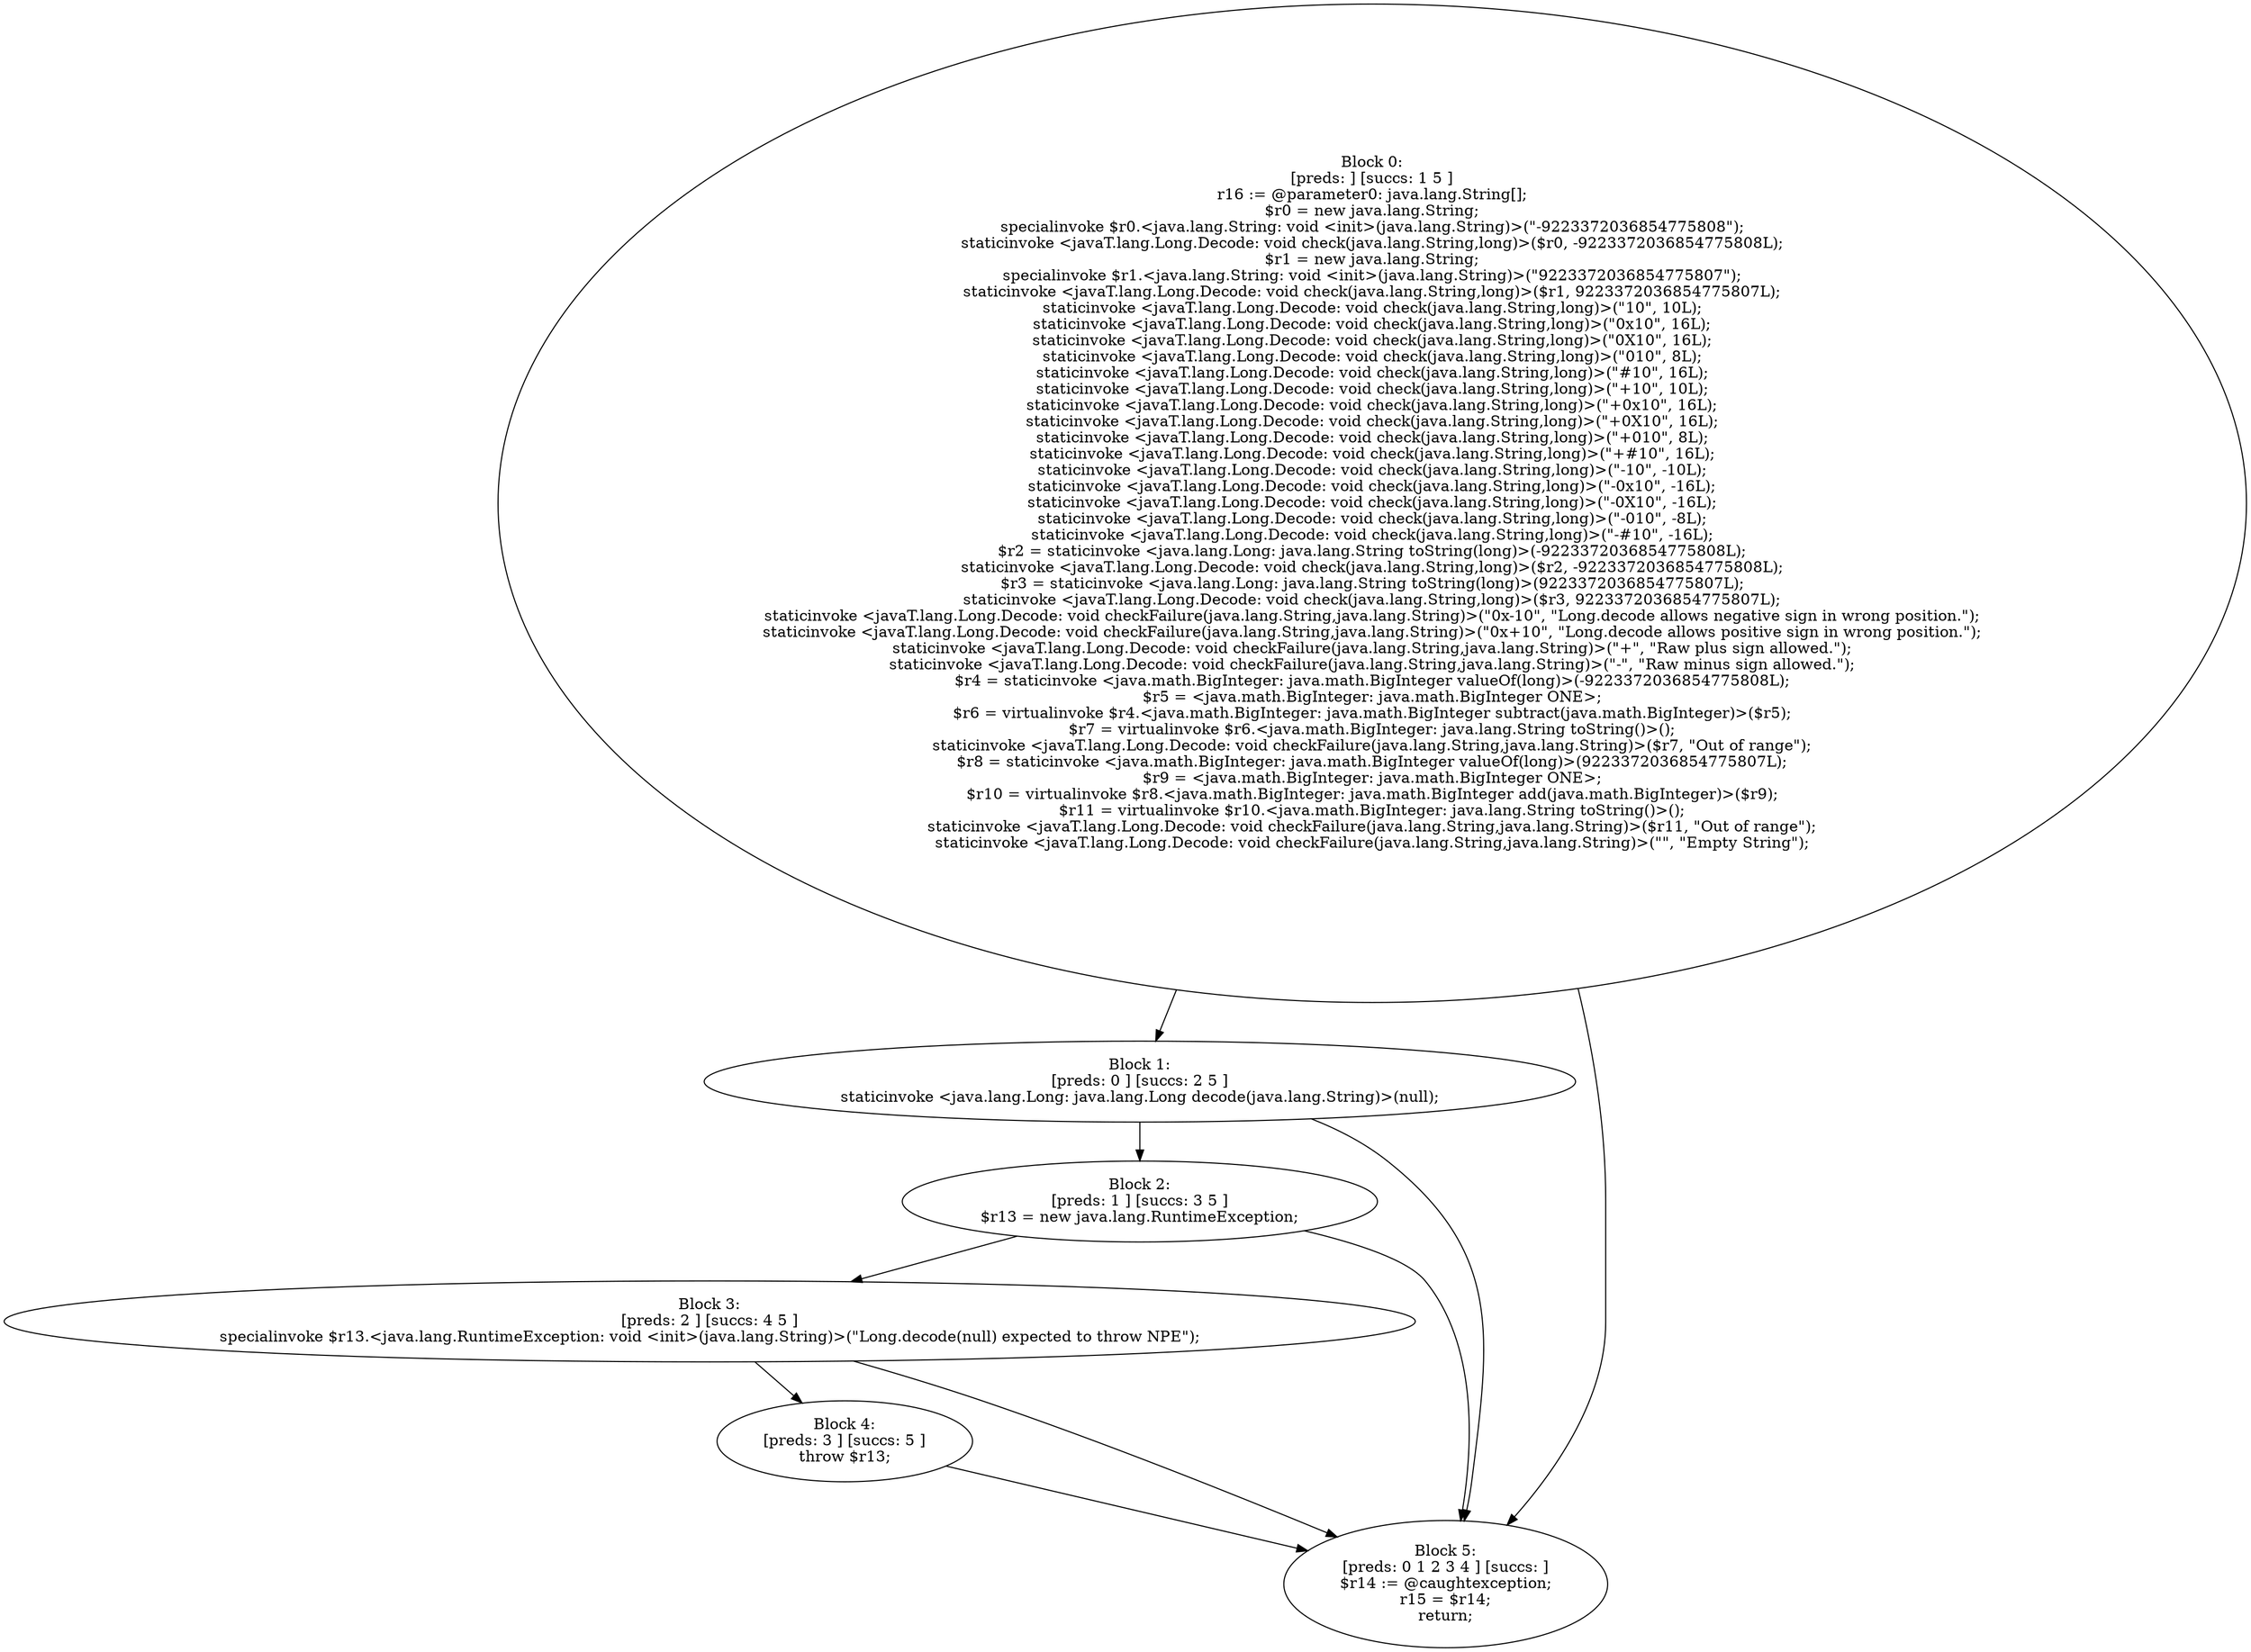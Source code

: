 digraph "unitGraph" {
    "Block 0:
[preds: ] [succs: 1 5 ]
r16 := @parameter0: java.lang.String[];
$r0 = new java.lang.String;
specialinvoke $r0.<java.lang.String: void <init>(java.lang.String)>(\"-9223372036854775808\");
staticinvoke <javaT.lang.Long.Decode: void check(java.lang.String,long)>($r0, -9223372036854775808L);
$r1 = new java.lang.String;
specialinvoke $r1.<java.lang.String: void <init>(java.lang.String)>(\"9223372036854775807\");
staticinvoke <javaT.lang.Long.Decode: void check(java.lang.String,long)>($r1, 9223372036854775807L);
staticinvoke <javaT.lang.Long.Decode: void check(java.lang.String,long)>(\"10\", 10L);
staticinvoke <javaT.lang.Long.Decode: void check(java.lang.String,long)>(\"0x10\", 16L);
staticinvoke <javaT.lang.Long.Decode: void check(java.lang.String,long)>(\"0X10\", 16L);
staticinvoke <javaT.lang.Long.Decode: void check(java.lang.String,long)>(\"010\", 8L);
staticinvoke <javaT.lang.Long.Decode: void check(java.lang.String,long)>(\"#10\", 16L);
staticinvoke <javaT.lang.Long.Decode: void check(java.lang.String,long)>(\"+10\", 10L);
staticinvoke <javaT.lang.Long.Decode: void check(java.lang.String,long)>(\"+0x10\", 16L);
staticinvoke <javaT.lang.Long.Decode: void check(java.lang.String,long)>(\"+0X10\", 16L);
staticinvoke <javaT.lang.Long.Decode: void check(java.lang.String,long)>(\"+010\", 8L);
staticinvoke <javaT.lang.Long.Decode: void check(java.lang.String,long)>(\"+#10\", 16L);
staticinvoke <javaT.lang.Long.Decode: void check(java.lang.String,long)>(\"-10\", -10L);
staticinvoke <javaT.lang.Long.Decode: void check(java.lang.String,long)>(\"-0x10\", -16L);
staticinvoke <javaT.lang.Long.Decode: void check(java.lang.String,long)>(\"-0X10\", -16L);
staticinvoke <javaT.lang.Long.Decode: void check(java.lang.String,long)>(\"-010\", -8L);
staticinvoke <javaT.lang.Long.Decode: void check(java.lang.String,long)>(\"-#10\", -16L);
$r2 = staticinvoke <java.lang.Long: java.lang.String toString(long)>(-9223372036854775808L);
staticinvoke <javaT.lang.Long.Decode: void check(java.lang.String,long)>($r2, -9223372036854775808L);
$r3 = staticinvoke <java.lang.Long: java.lang.String toString(long)>(9223372036854775807L);
staticinvoke <javaT.lang.Long.Decode: void check(java.lang.String,long)>($r3, 9223372036854775807L);
staticinvoke <javaT.lang.Long.Decode: void checkFailure(java.lang.String,java.lang.String)>(\"0x-10\", \"Long.decode allows negative sign in wrong position.\");
staticinvoke <javaT.lang.Long.Decode: void checkFailure(java.lang.String,java.lang.String)>(\"0x+10\", \"Long.decode allows positive sign in wrong position.\");
staticinvoke <javaT.lang.Long.Decode: void checkFailure(java.lang.String,java.lang.String)>(\"+\", \"Raw plus sign allowed.\");
staticinvoke <javaT.lang.Long.Decode: void checkFailure(java.lang.String,java.lang.String)>(\"-\", \"Raw minus sign allowed.\");
$r4 = staticinvoke <java.math.BigInteger: java.math.BigInteger valueOf(long)>(-9223372036854775808L);
$r5 = <java.math.BigInteger: java.math.BigInteger ONE>;
$r6 = virtualinvoke $r4.<java.math.BigInteger: java.math.BigInteger subtract(java.math.BigInteger)>($r5);
$r7 = virtualinvoke $r6.<java.math.BigInteger: java.lang.String toString()>();
staticinvoke <javaT.lang.Long.Decode: void checkFailure(java.lang.String,java.lang.String)>($r7, \"Out of range\");
$r8 = staticinvoke <java.math.BigInteger: java.math.BigInteger valueOf(long)>(9223372036854775807L);
$r9 = <java.math.BigInteger: java.math.BigInteger ONE>;
$r10 = virtualinvoke $r8.<java.math.BigInteger: java.math.BigInteger add(java.math.BigInteger)>($r9);
$r11 = virtualinvoke $r10.<java.math.BigInteger: java.lang.String toString()>();
staticinvoke <javaT.lang.Long.Decode: void checkFailure(java.lang.String,java.lang.String)>($r11, \"Out of range\");
staticinvoke <javaT.lang.Long.Decode: void checkFailure(java.lang.String,java.lang.String)>(\"\", \"Empty String\");
"
    "Block 1:
[preds: 0 ] [succs: 2 5 ]
staticinvoke <java.lang.Long: java.lang.Long decode(java.lang.String)>(null);
"
    "Block 2:
[preds: 1 ] [succs: 3 5 ]
$r13 = new java.lang.RuntimeException;
"
    "Block 3:
[preds: 2 ] [succs: 4 5 ]
specialinvoke $r13.<java.lang.RuntimeException: void <init>(java.lang.String)>(\"Long.decode(null) expected to throw NPE\");
"
    "Block 4:
[preds: 3 ] [succs: 5 ]
throw $r13;
"
    "Block 5:
[preds: 0 1 2 3 4 ] [succs: ]
$r14 := @caughtexception;
r15 = $r14;
return;
"
    "Block 0:
[preds: ] [succs: 1 5 ]
r16 := @parameter0: java.lang.String[];
$r0 = new java.lang.String;
specialinvoke $r0.<java.lang.String: void <init>(java.lang.String)>(\"-9223372036854775808\");
staticinvoke <javaT.lang.Long.Decode: void check(java.lang.String,long)>($r0, -9223372036854775808L);
$r1 = new java.lang.String;
specialinvoke $r1.<java.lang.String: void <init>(java.lang.String)>(\"9223372036854775807\");
staticinvoke <javaT.lang.Long.Decode: void check(java.lang.String,long)>($r1, 9223372036854775807L);
staticinvoke <javaT.lang.Long.Decode: void check(java.lang.String,long)>(\"10\", 10L);
staticinvoke <javaT.lang.Long.Decode: void check(java.lang.String,long)>(\"0x10\", 16L);
staticinvoke <javaT.lang.Long.Decode: void check(java.lang.String,long)>(\"0X10\", 16L);
staticinvoke <javaT.lang.Long.Decode: void check(java.lang.String,long)>(\"010\", 8L);
staticinvoke <javaT.lang.Long.Decode: void check(java.lang.String,long)>(\"#10\", 16L);
staticinvoke <javaT.lang.Long.Decode: void check(java.lang.String,long)>(\"+10\", 10L);
staticinvoke <javaT.lang.Long.Decode: void check(java.lang.String,long)>(\"+0x10\", 16L);
staticinvoke <javaT.lang.Long.Decode: void check(java.lang.String,long)>(\"+0X10\", 16L);
staticinvoke <javaT.lang.Long.Decode: void check(java.lang.String,long)>(\"+010\", 8L);
staticinvoke <javaT.lang.Long.Decode: void check(java.lang.String,long)>(\"+#10\", 16L);
staticinvoke <javaT.lang.Long.Decode: void check(java.lang.String,long)>(\"-10\", -10L);
staticinvoke <javaT.lang.Long.Decode: void check(java.lang.String,long)>(\"-0x10\", -16L);
staticinvoke <javaT.lang.Long.Decode: void check(java.lang.String,long)>(\"-0X10\", -16L);
staticinvoke <javaT.lang.Long.Decode: void check(java.lang.String,long)>(\"-010\", -8L);
staticinvoke <javaT.lang.Long.Decode: void check(java.lang.String,long)>(\"-#10\", -16L);
$r2 = staticinvoke <java.lang.Long: java.lang.String toString(long)>(-9223372036854775808L);
staticinvoke <javaT.lang.Long.Decode: void check(java.lang.String,long)>($r2, -9223372036854775808L);
$r3 = staticinvoke <java.lang.Long: java.lang.String toString(long)>(9223372036854775807L);
staticinvoke <javaT.lang.Long.Decode: void check(java.lang.String,long)>($r3, 9223372036854775807L);
staticinvoke <javaT.lang.Long.Decode: void checkFailure(java.lang.String,java.lang.String)>(\"0x-10\", \"Long.decode allows negative sign in wrong position.\");
staticinvoke <javaT.lang.Long.Decode: void checkFailure(java.lang.String,java.lang.String)>(\"0x+10\", \"Long.decode allows positive sign in wrong position.\");
staticinvoke <javaT.lang.Long.Decode: void checkFailure(java.lang.String,java.lang.String)>(\"+\", \"Raw plus sign allowed.\");
staticinvoke <javaT.lang.Long.Decode: void checkFailure(java.lang.String,java.lang.String)>(\"-\", \"Raw minus sign allowed.\");
$r4 = staticinvoke <java.math.BigInteger: java.math.BigInteger valueOf(long)>(-9223372036854775808L);
$r5 = <java.math.BigInteger: java.math.BigInteger ONE>;
$r6 = virtualinvoke $r4.<java.math.BigInteger: java.math.BigInteger subtract(java.math.BigInteger)>($r5);
$r7 = virtualinvoke $r6.<java.math.BigInteger: java.lang.String toString()>();
staticinvoke <javaT.lang.Long.Decode: void checkFailure(java.lang.String,java.lang.String)>($r7, \"Out of range\");
$r8 = staticinvoke <java.math.BigInteger: java.math.BigInteger valueOf(long)>(9223372036854775807L);
$r9 = <java.math.BigInteger: java.math.BigInteger ONE>;
$r10 = virtualinvoke $r8.<java.math.BigInteger: java.math.BigInteger add(java.math.BigInteger)>($r9);
$r11 = virtualinvoke $r10.<java.math.BigInteger: java.lang.String toString()>();
staticinvoke <javaT.lang.Long.Decode: void checkFailure(java.lang.String,java.lang.String)>($r11, \"Out of range\");
staticinvoke <javaT.lang.Long.Decode: void checkFailure(java.lang.String,java.lang.String)>(\"\", \"Empty String\");
"->"Block 1:
[preds: 0 ] [succs: 2 5 ]
staticinvoke <java.lang.Long: java.lang.Long decode(java.lang.String)>(null);
";
    "Block 0:
[preds: ] [succs: 1 5 ]
r16 := @parameter0: java.lang.String[];
$r0 = new java.lang.String;
specialinvoke $r0.<java.lang.String: void <init>(java.lang.String)>(\"-9223372036854775808\");
staticinvoke <javaT.lang.Long.Decode: void check(java.lang.String,long)>($r0, -9223372036854775808L);
$r1 = new java.lang.String;
specialinvoke $r1.<java.lang.String: void <init>(java.lang.String)>(\"9223372036854775807\");
staticinvoke <javaT.lang.Long.Decode: void check(java.lang.String,long)>($r1, 9223372036854775807L);
staticinvoke <javaT.lang.Long.Decode: void check(java.lang.String,long)>(\"10\", 10L);
staticinvoke <javaT.lang.Long.Decode: void check(java.lang.String,long)>(\"0x10\", 16L);
staticinvoke <javaT.lang.Long.Decode: void check(java.lang.String,long)>(\"0X10\", 16L);
staticinvoke <javaT.lang.Long.Decode: void check(java.lang.String,long)>(\"010\", 8L);
staticinvoke <javaT.lang.Long.Decode: void check(java.lang.String,long)>(\"#10\", 16L);
staticinvoke <javaT.lang.Long.Decode: void check(java.lang.String,long)>(\"+10\", 10L);
staticinvoke <javaT.lang.Long.Decode: void check(java.lang.String,long)>(\"+0x10\", 16L);
staticinvoke <javaT.lang.Long.Decode: void check(java.lang.String,long)>(\"+0X10\", 16L);
staticinvoke <javaT.lang.Long.Decode: void check(java.lang.String,long)>(\"+010\", 8L);
staticinvoke <javaT.lang.Long.Decode: void check(java.lang.String,long)>(\"+#10\", 16L);
staticinvoke <javaT.lang.Long.Decode: void check(java.lang.String,long)>(\"-10\", -10L);
staticinvoke <javaT.lang.Long.Decode: void check(java.lang.String,long)>(\"-0x10\", -16L);
staticinvoke <javaT.lang.Long.Decode: void check(java.lang.String,long)>(\"-0X10\", -16L);
staticinvoke <javaT.lang.Long.Decode: void check(java.lang.String,long)>(\"-010\", -8L);
staticinvoke <javaT.lang.Long.Decode: void check(java.lang.String,long)>(\"-#10\", -16L);
$r2 = staticinvoke <java.lang.Long: java.lang.String toString(long)>(-9223372036854775808L);
staticinvoke <javaT.lang.Long.Decode: void check(java.lang.String,long)>($r2, -9223372036854775808L);
$r3 = staticinvoke <java.lang.Long: java.lang.String toString(long)>(9223372036854775807L);
staticinvoke <javaT.lang.Long.Decode: void check(java.lang.String,long)>($r3, 9223372036854775807L);
staticinvoke <javaT.lang.Long.Decode: void checkFailure(java.lang.String,java.lang.String)>(\"0x-10\", \"Long.decode allows negative sign in wrong position.\");
staticinvoke <javaT.lang.Long.Decode: void checkFailure(java.lang.String,java.lang.String)>(\"0x+10\", \"Long.decode allows positive sign in wrong position.\");
staticinvoke <javaT.lang.Long.Decode: void checkFailure(java.lang.String,java.lang.String)>(\"+\", \"Raw plus sign allowed.\");
staticinvoke <javaT.lang.Long.Decode: void checkFailure(java.lang.String,java.lang.String)>(\"-\", \"Raw minus sign allowed.\");
$r4 = staticinvoke <java.math.BigInteger: java.math.BigInteger valueOf(long)>(-9223372036854775808L);
$r5 = <java.math.BigInteger: java.math.BigInteger ONE>;
$r6 = virtualinvoke $r4.<java.math.BigInteger: java.math.BigInteger subtract(java.math.BigInteger)>($r5);
$r7 = virtualinvoke $r6.<java.math.BigInteger: java.lang.String toString()>();
staticinvoke <javaT.lang.Long.Decode: void checkFailure(java.lang.String,java.lang.String)>($r7, \"Out of range\");
$r8 = staticinvoke <java.math.BigInteger: java.math.BigInteger valueOf(long)>(9223372036854775807L);
$r9 = <java.math.BigInteger: java.math.BigInteger ONE>;
$r10 = virtualinvoke $r8.<java.math.BigInteger: java.math.BigInteger add(java.math.BigInteger)>($r9);
$r11 = virtualinvoke $r10.<java.math.BigInteger: java.lang.String toString()>();
staticinvoke <javaT.lang.Long.Decode: void checkFailure(java.lang.String,java.lang.String)>($r11, \"Out of range\");
staticinvoke <javaT.lang.Long.Decode: void checkFailure(java.lang.String,java.lang.String)>(\"\", \"Empty String\");
"->"Block 5:
[preds: 0 1 2 3 4 ] [succs: ]
$r14 := @caughtexception;
r15 = $r14;
return;
";
    "Block 1:
[preds: 0 ] [succs: 2 5 ]
staticinvoke <java.lang.Long: java.lang.Long decode(java.lang.String)>(null);
"->"Block 2:
[preds: 1 ] [succs: 3 5 ]
$r13 = new java.lang.RuntimeException;
";
    "Block 1:
[preds: 0 ] [succs: 2 5 ]
staticinvoke <java.lang.Long: java.lang.Long decode(java.lang.String)>(null);
"->"Block 5:
[preds: 0 1 2 3 4 ] [succs: ]
$r14 := @caughtexception;
r15 = $r14;
return;
";
    "Block 2:
[preds: 1 ] [succs: 3 5 ]
$r13 = new java.lang.RuntimeException;
"->"Block 3:
[preds: 2 ] [succs: 4 5 ]
specialinvoke $r13.<java.lang.RuntimeException: void <init>(java.lang.String)>(\"Long.decode(null) expected to throw NPE\");
";
    "Block 2:
[preds: 1 ] [succs: 3 5 ]
$r13 = new java.lang.RuntimeException;
"->"Block 5:
[preds: 0 1 2 3 4 ] [succs: ]
$r14 := @caughtexception;
r15 = $r14;
return;
";
    "Block 3:
[preds: 2 ] [succs: 4 5 ]
specialinvoke $r13.<java.lang.RuntimeException: void <init>(java.lang.String)>(\"Long.decode(null) expected to throw NPE\");
"->"Block 4:
[preds: 3 ] [succs: 5 ]
throw $r13;
";
    "Block 3:
[preds: 2 ] [succs: 4 5 ]
specialinvoke $r13.<java.lang.RuntimeException: void <init>(java.lang.String)>(\"Long.decode(null) expected to throw NPE\");
"->"Block 5:
[preds: 0 1 2 3 4 ] [succs: ]
$r14 := @caughtexception;
r15 = $r14;
return;
";
    "Block 4:
[preds: 3 ] [succs: 5 ]
throw $r13;
"->"Block 5:
[preds: 0 1 2 3 4 ] [succs: ]
$r14 := @caughtexception;
r15 = $r14;
return;
";
}
